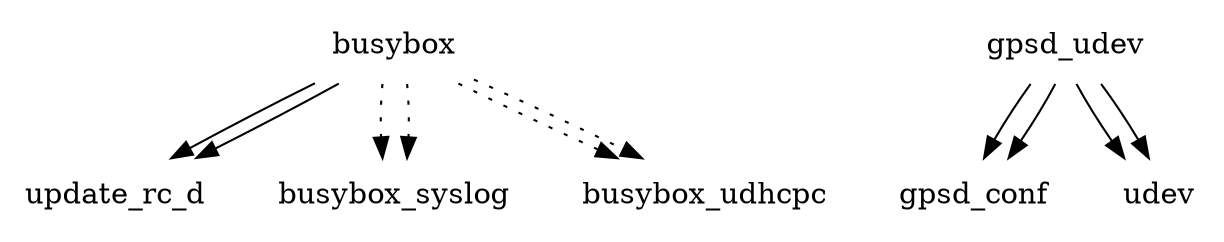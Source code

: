 digraph depends {
    node [shape=plaintext]
busybox -> update_rc_d;
busybox -> update_rc_d;
busybox -> busybox_syslog [style=dotted];
busybox -> busybox_udhcpc [style=dotted];
busybox -> busybox_syslog [style=dotted];
busybox -> busybox_udhcpc [style=dotted];
gpsd_udev -> gpsd_conf;
gpsd_udev -> udev;
gpsd_udev -> gpsd_conf;
gpsd_udev -> udev;
}
